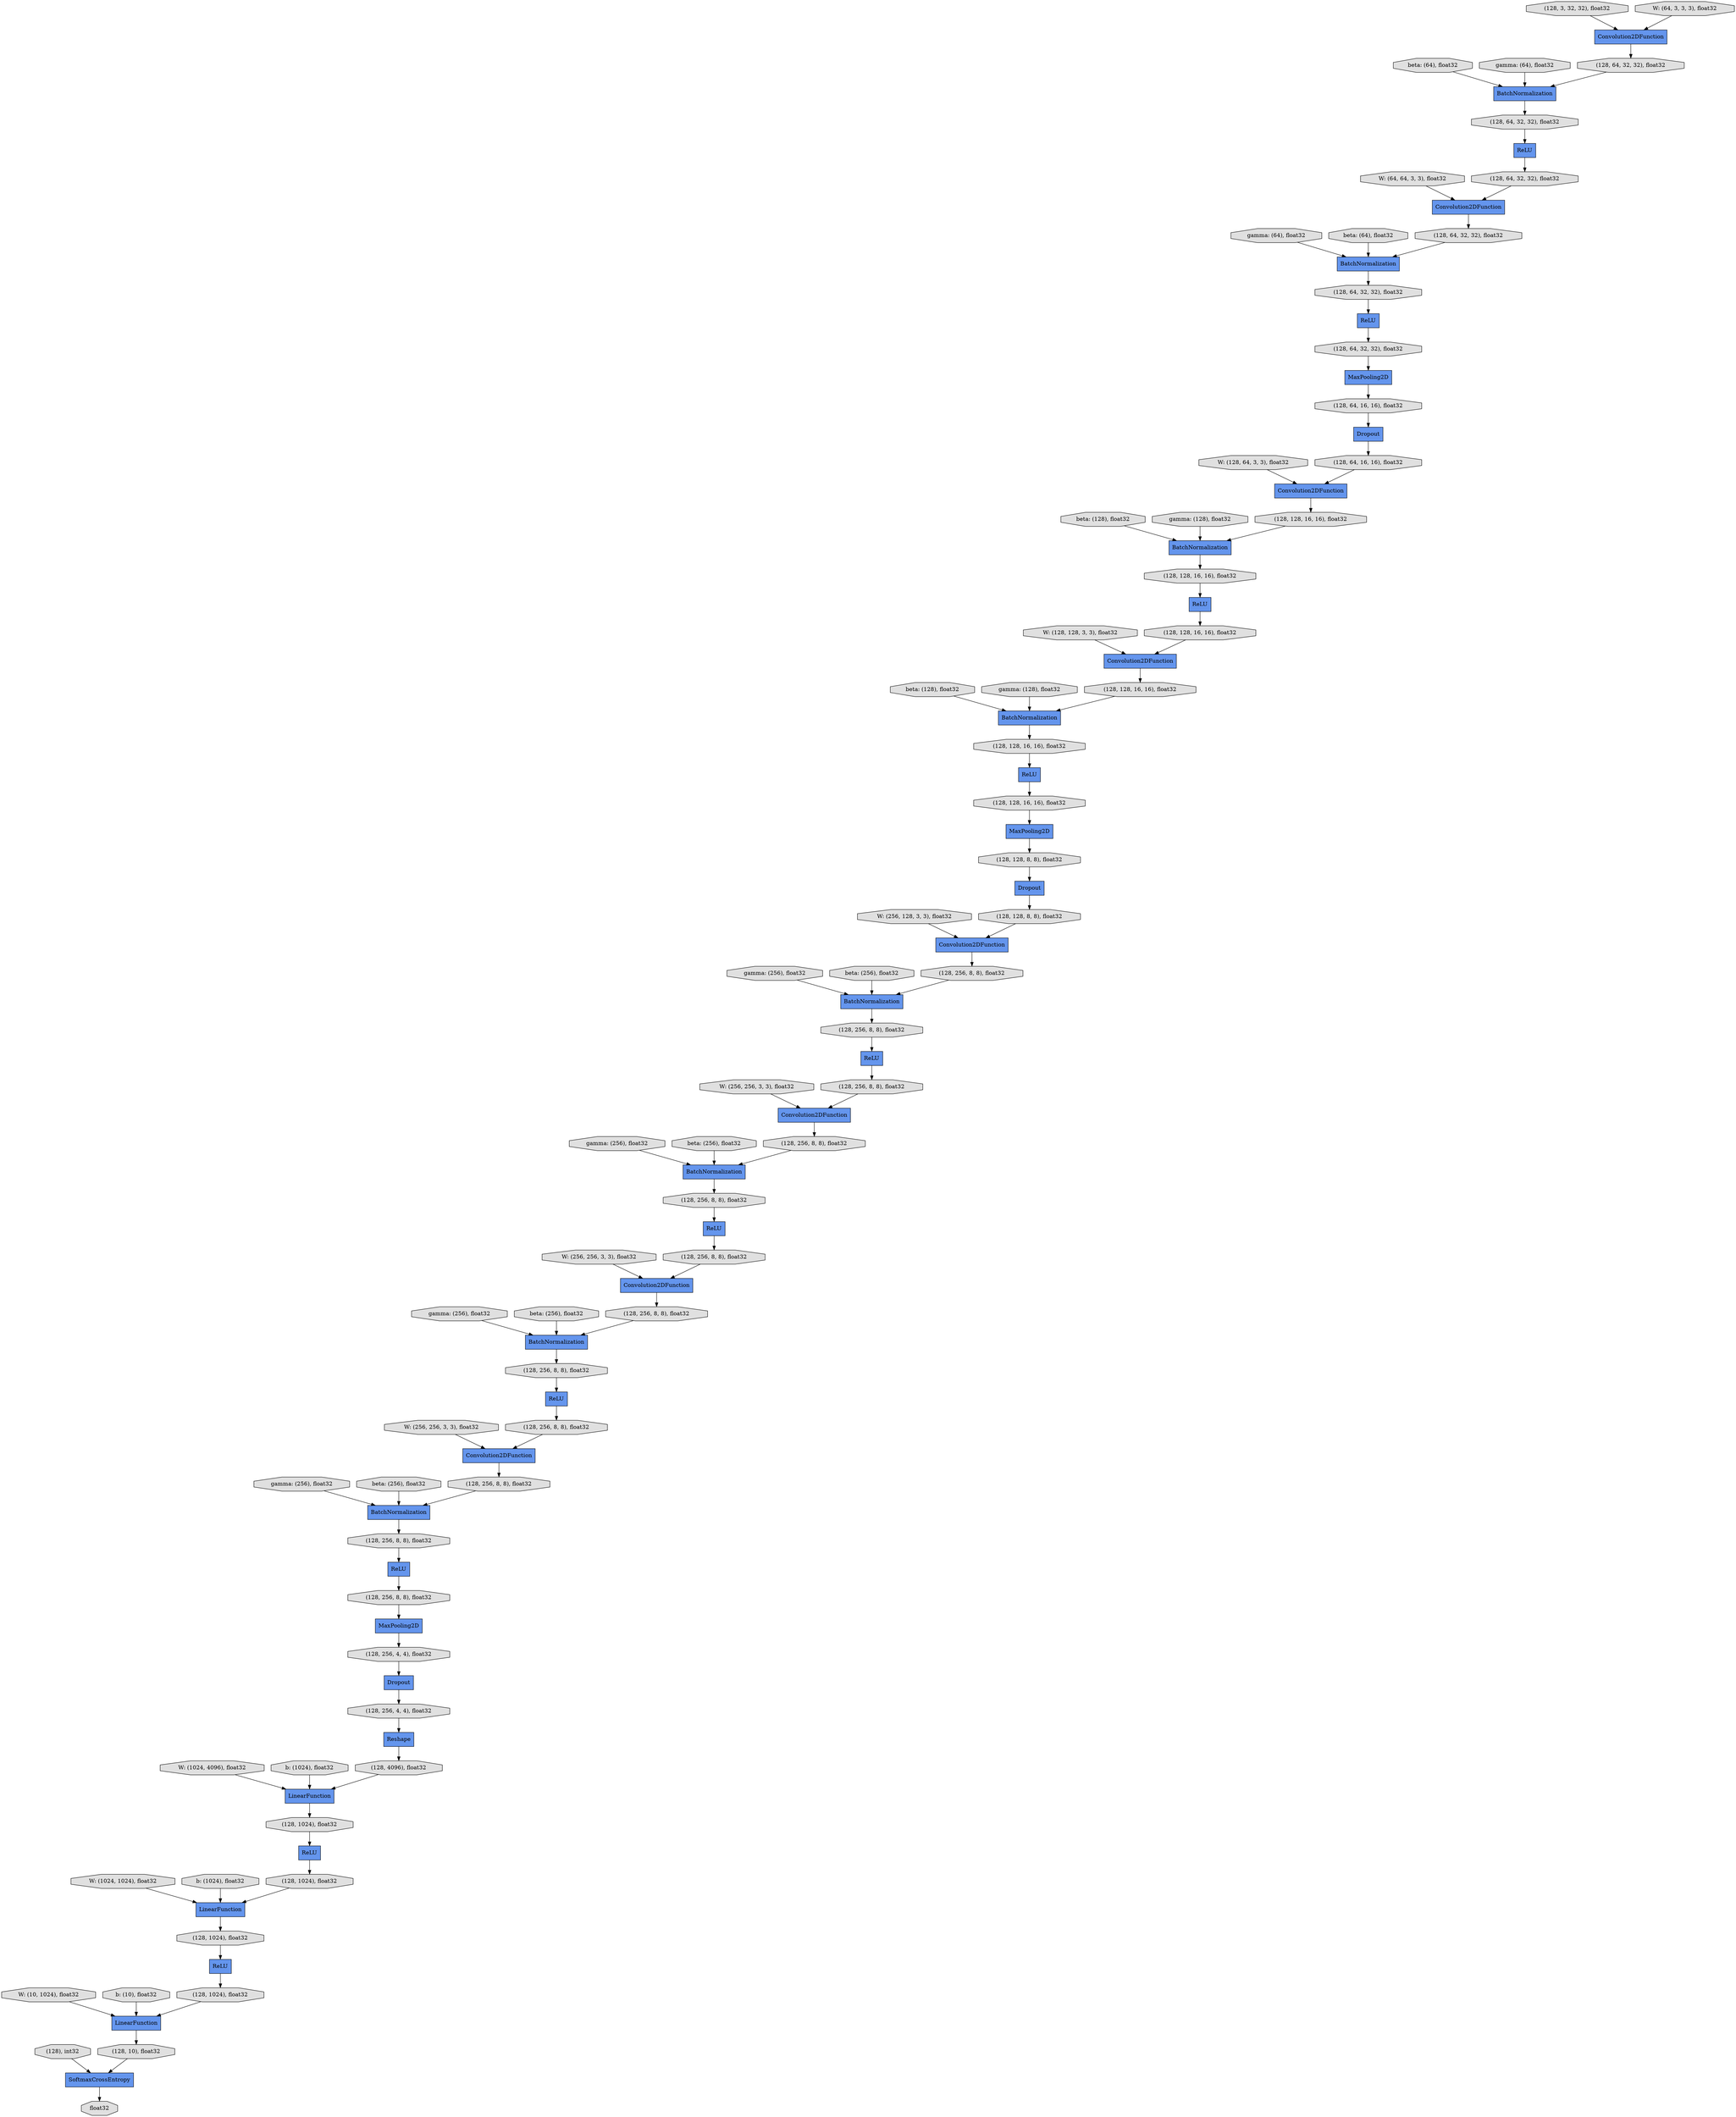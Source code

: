 digraph graphname{rankdir=TB;2760341414024 [label="(128, 64, 16, 16), float32",shape="octagon",fillcolor="#E0E0E0",style="filled"];2760171356424 [label="W: (128, 64, 3, 3), float32",shape="octagon",fillcolor="#E0E0E0",style="filled"];2760171356488 [label="beta: (64), float32",shape="octagon",fillcolor="#E0E0E0",style="filled"];2760341414280 [label="Convolution2DFunction",shape="record",fillcolor="#6495ED",style="filled"];2760171422216 [label="gamma: (256), float32",shape="octagon",fillcolor="#E0E0E0",style="filled"];2760171422536 [label="W: (256, 256, 3, 3), float32",shape="octagon",fillcolor="#E0E0E0",style="filled"];2760171422792 [label="gamma: (256), float32",shape="octagon",fillcolor="#E0E0E0",style="filled"];2760171422856 [label="W: (256, 256, 3, 3), float32",shape="octagon",fillcolor="#E0E0E0",style="filled"];2760171357832 [label="gamma: (64), float32",shape="octagon",fillcolor="#E0E0E0",style="filled"];2760341415880 [label="(128, 64, 16, 16), float32",shape="octagon",fillcolor="#E0E0E0",style="filled"];2760171358152 [label="beta: (64), float32",shape="octagon",fillcolor="#E0E0E0",style="filled"];2760341416072 [label="ReLU",shape="record",fillcolor="#6495ED",style="filled"];2760341416520 [label="(128, 128, 16, 16), float32",shape="octagon",fillcolor="#E0E0E0",style="filled"];2760341416584 [label="BatchNormalization",shape="record",fillcolor="#6495ED",style="filled"];2760171359048 [label="gamma: (64), float32",shape="octagon",fillcolor="#E0E0E0",style="filled"];2760341417096 [label="(128, 128, 16, 16), float32",shape="octagon",fillcolor="#E0E0E0",style="filled"];2760171446152 [label="gamma: (256), float32",shape="octagon",fillcolor="#E0E0E0",style="filled"];2760341417160 [label="Convolution2DFunction",shape="record",fillcolor="#6495ED",style="filled"];2760171425032 [label="beta: (256), float32",shape="octagon",fillcolor="#E0E0E0",style="filled"];2760341417352 [label="(128, 128, 16, 16), float32",shape="octagon",fillcolor="#E0E0E0",style="filled"];2760171359880 [label="W: (64, 64, 3, 3), float32",shape="octagon",fillcolor="#E0E0E0",style="filled"];2760341417672 [label="BatchNormalization",shape="record",fillcolor="#6495ED",style="filled"];2760171425672 [label="beta: (256), float32",shape="octagon",fillcolor="#E0E0E0",style="filled"];2760167264136 [label="Convolution2DFunction",shape="record",fillcolor="#6495ED",style="filled"];2760341417928 [label="ReLU",shape="record",fillcolor="#6495ED",style="filled"];2760341434440 [label="(128, 128, 16, 16), float32",shape="octagon",fillcolor="#E0E0E0",style="filled"];2760171671688 [label="W: (1024, 1024), float32",shape="octagon",fillcolor="#E0E0E0",style="filled"];2760341483784 [label="(128, 256, 4, 4), float32",shape="octagon",fillcolor="#E0E0E0",style="filled"];2760341467464 [label="(128, 256, 8, 8), float32",shape="octagon",fillcolor="#E0E0E0",style="filled"];2760341467528 [label="Convolution2DFunction",shape="record",fillcolor="#6495ED",style="filled"];2760341483976 [label="ReLU",shape="record",fillcolor="#6495ED",style="filled"];2760341434888 [label="MaxPooling2D",shape="record",fillcolor="#6495ED",style="filled"];2760341484104 [label="(128, 4096), float32",shape="octagon",fillcolor="#E0E0E0",style="filled"];2760341467720 [label="(128, 256, 8, 8), float32",shape="octagon",fillcolor="#E0E0E0",style="filled"];2760171442824 [label="gamma: (256), float32",shape="octagon",fillcolor="#E0E0E0",style="filled"];2760341435016 [label="(128, 128, 16, 16), float32",shape="octagon",fillcolor="#E0E0E0",style="filled"];2760171426440 [label="beta: (128), float32",shape="octagon",fillcolor="#E0E0E0",style="filled"];2760341435080 [label="Dropout",shape="record",fillcolor="#6495ED",style="filled"];2760341484296 [label="LinearFunction",shape="record",fillcolor="#6495ED",style="filled"];2760171426568 [label="W: (256, 128, 3, 3), float32",shape="octagon",fillcolor="#E0E0E0",style="filled"];2760341435272 [label="(128, 128, 16, 16), float32",shape="octagon",fillcolor="#E0E0E0",style="filled"];2760341345160 [label="ReLU",shape="record",fillcolor="#6495ED",style="filled"];2760341517320 [label="float32",shape="octagon",fillcolor="#E0E0E0",style="filled"];2760341345352 [label="(128, 3, 32, 32), float32",shape="octagon",fillcolor="#E0E0E0",style="filled"];2760341468296 [label="ReLU",shape="record",fillcolor="#6495ED",style="filled"];2760171426952 [label="beta: (128), float32",shape="octagon",fillcolor="#E0E0E0",style="filled"];2760341468360 [label="(128, 256, 8, 8), float32",shape="octagon",fillcolor="#E0E0E0",style="filled"];2760341435592 [label="(128, 128, 8, 8), float32",shape="octagon",fillcolor="#E0E0E0",style="filled"];2760341468424 [label="BatchNormalization",shape="record",fillcolor="#6495ED",style="filled"];2760341345544 [label="(128, 64, 32, 32), float32",shape="octagon",fillcolor="#E0E0E0",style="filled"];2760341484872 [label="LinearFunction",shape="record",fillcolor="#6495ED",style="filled"];2760171673032 [label="b: (1024), float32",shape="octagon",fillcolor="#E0E0E0",style="filled"];2760341435848 [label="Convolution2DFunction",shape="record",fillcolor="#6495ED",style="filled"];2760341345864 [label="Convolution2DFunction",shape="record",fillcolor="#6495ED",style="filled"];2760341485192 [label="(128, 1024), float32",shape="octagon",fillcolor="#E0E0E0",style="filled"];2760171673352 [label="W: (10, 1024), float32",shape="octagon",fillcolor="#E0E0E0",style="filled"];2760341485320 [label="(128, 1024), float32",shape="octagon",fillcolor="#E0E0E0",style="filled"];2760341468936 [label="(128, 256, 8, 8), float32",shape="octagon",fillcolor="#E0E0E0",style="filled"];2760171443976 [label="beta: (256), float32",shape="octagon",fillcolor="#E0E0E0",style="filled"];2760341469000 [label="Reshape",shape="record",fillcolor="#6495ED",style="filled"];2760341436168 [label="(128, 128, 8, 8), float32",shape="octagon",fillcolor="#E0E0E0",style="filled"];2760171444104 [label="W: (1024, 4096), float32",shape="octagon",fillcolor="#E0E0E0",style="filled"];2760171444168 [label="W: (256, 256, 3, 3), float32",shape="octagon",fillcolor="#E0E0E0",style="filled"];2760341469192 [label="(128, 256, 8, 8), float32",shape="octagon",fillcolor="#E0E0E0",style="filled"];2760341485640 [label="ReLU",shape="record",fillcolor="#6495ED",style="filled"];2760341436616 [label="ReLU",shape="record",fillcolor="#6495ED",style="filled"];2760341436680 [label="(128, 256, 8, 8), float32",shape="octagon",fillcolor="#E0E0E0",style="filled"];2760341436744 [label="BatchNormalization",shape="record",fillcolor="#6495ED",style="filled"];2760341346632 [label="(128, 64, 32, 32), float32",shape="octagon",fillcolor="#E0E0E0",style="filled"];2760341485960 [label="(128, 1024), float32",shape="octagon",fillcolor="#E0E0E0",style="filled"];2760341469640 [label="ReLU",shape="record",fillcolor="#6495ED",style="filled"];2760171444680 [label="beta: (256), float32",shape="octagon",fillcolor="#E0E0E0",style="filled"];2760341469704 [label="(128, 256, 8, 8), float32",shape="octagon",fillcolor="#E0E0E0",style="filled"];2760171428360 [label="gamma: (128), float32",shape="octagon",fillcolor="#E0E0E0",style="filled"];2760341469768 [label="BatchNormalization",shape="record",fillcolor="#6495ED",style="filled"];2760341486216 [label="(128, 1024), float32",shape="octagon",fillcolor="#E0E0E0",style="filled"];2760341346952 [label="(128, 64, 32, 32), float32",shape="octagon",fillcolor="#E0E0E0",style="filled"];2760171674440 [label="b: (10), float32",shape="octagon",fillcolor="#E0E0E0",style="filled"];2760341437256 [label="(128, 256, 8, 8), float32",shape="octagon",fillcolor="#E0E0E0",style="filled"];2760171428680 [label="gamma: (128), float32",shape="octagon",fillcolor="#E0E0E0",style="filled"];2760341437320 [label="Convolution2DFunction",shape="record",fillcolor="#6495ED",style="filled"];2760341347208 [label="ReLU",shape="record",fillcolor="#6495ED",style="filled"];2760341470152 [label="MaxPooling2D",shape="record",fillcolor="#6495ED",style="filled"];2760341347336 [label="(128, 64, 32, 32), float32",shape="octagon",fillcolor="#E0E0E0",style="filled"];2760341470280 [label="(128, 256, 8, 8), float32",shape="octagon",fillcolor="#E0E0E0",style="filled"];2760341437512 [label="(128, 256, 8, 8), float32",shape="octagon",fillcolor="#E0E0E0",style="filled"];2760341347400 [label="BatchNormalization",shape="record",fillcolor="#6495ED",style="filled"];2760341470344 [label="Dropout",shape="record",fillcolor="#6495ED",style="filled"];2760341486792 [label="(128, 10), float32",shape="octagon",fillcolor="#E0E0E0",style="filled"];2760341486856 [label="(128), int32",shape="octagon",fillcolor="#E0E0E0",style="filled"];2760341331208 [label="Convolution2DFunction",shape="record",fillcolor="#6495ED",style="filled"];2760341331272 [label="SoftmaxCrossEntropy",shape="record",fillcolor="#6495ED",style="filled"];2760171445576 [label="b: (1024), float32",shape="octagon",fillcolor="#E0E0E0",style="filled"];2760341470536 [label="(128, 256, 8, 8), float32",shape="octagon",fillcolor="#E0E0E0",style="filled"];2760341347784 [label="MaxPooling2D",shape="record",fillcolor="#6495ED",style="filled"];2760341347912 [label="(128, 64, 32, 32), float32",shape="octagon",fillcolor="#E0E0E0",style="filled"];2760341470856 [label="(128, 256, 4, 4), float32",shape="octagon",fillcolor="#E0E0E0",style="filled"];2760341438088 [label="ReLU",shape="record",fillcolor="#6495ED",style="filled"];2760171429512 [label="W: (128, 128, 3, 3), float32",shape="octagon",fillcolor="#E0E0E0",style="filled"];2760341347976 [label="Dropout",shape="record",fillcolor="#6495ED",style="filled"];2760341438152 [label="(128, 256, 8, 8), float32",shape="octagon",fillcolor="#E0E0E0",style="filled"];2760341331592 [label="BatchNormalization",shape="record",fillcolor="#6495ED",style="filled"];2760158461576 [label="W: (64, 3, 3, 3), float32",shape="octagon",fillcolor="#E0E0E0",style="filled"];2760341438216 [label="BatchNormalization",shape="record",fillcolor="#6495ED",style="filled"];2760341348168 [label="(128, 64, 32, 32), float32",shape="octagon",fillcolor="#E0E0E0",style="filled"];2760341471112 [label="LinearFunction",shape="record",fillcolor="#6495ED",style="filled"];2760171429512 -> 2760341414280;2760341468936 -> 2760341468296;2760171446152 -> 2760341469768;2760341331592 -> 2760341346632;2760341417352 -> 2760341414280;2760171428680 -> 2760341416584;2760341347976 -> 2760341415880;2760341484872 -> 2760341486792;2760171359880 -> 2760167264136;2760341469192 -> 2760341467528;2760341345864 -> 2760341416520;2760341417096 -> 2760341416072;2760167264136 -> 2760341347336;2760171444168 -> 2760341467528;2760171426568 -> 2760341417160;2760341437256 -> 2760341436616;2760341436680 -> 2760341436744;2760171426952 -> 2760341416584;2760341437320 -> 2760341468360;2760341485320 -> 2760341471112;2760341435272 -> 2760341434888;2760341417928 -> 2760341435272;2760341485640 -> 2760341486216;2760171444104 -> 2760341484296;2760341467720 -> 2760341437320;2760341467464 -> 2760341438088;2760341467528 -> 2760341469704;2760341435848 -> 2760341438152;2760171422856 -> 2760341437320;2760341346632 -> 2760341345160;2760341470152 -> 2760341470856;2760341485192 -> 2760341483976;2760341348168 -> 2760341347784;2760341483784 -> 2760341469000;2760171422792 -> 2760341436744;2760341486792 -> 2760341331272;2760341436744 -> 2760341437256;2760341471112 -> 2760341485960;2760341436616 -> 2760341437512;2760171673032 -> 2760341471112;2760341438088 -> 2760341467720;2760341417672 -> 2760341435016;2760341415880 -> 2760341345864;2760341345160 -> 2760341346952;2760341416520 -> 2760341416584;2760341468296 -> 2760341469192;2760341470536 -> 2760341470152;2760341417160 -> 2760341436680;2760171359048 -> 2760341331592;2760158461576 -> 2760341331208;2760171444680 -> 2760341469768;2760341484296 -> 2760341485192;2760341486856 -> 2760341331272;2760341470344 -> 2760341483784;2760171671688 -> 2760341471112;2760341470280 -> 2760341469640;2760341331208 -> 2760341345544;2760341469768 -> 2760341470280;2760341486216 -> 2760341484872;2760341485960 -> 2760341485640;2760341484104 -> 2760341484296;2760341414280 -> 2760341434440;2760171422216 -> 2760341438216;2760341468360 -> 2760341468424;2760171442824 -> 2760341468424;2760171443976 -> 2760341468424;2760171426440 -> 2760341417672;2760341434440 -> 2760341417672;2760341347912 -> 2760341347208;2760171425672 -> 2760341436744;2760341345544 -> 2760341331592;2760171428360 -> 2760341417672;2760341345352 -> 2760341331208;2760341435016 -> 2760341417928;2760341347208 -> 2760341348168;2760341346952 -> 2760167264136;2760341483976 -> 2760341485320;2760171356424 -> 2760341345864;2760171674440 -> 2760341484872;2760171356488 -> 2760341331592;2760341347400 -> 2760341347912;2760341470856 -> 2760341470344;2760341469640 -> 2760341470536;2760171673352 -> 2760341484872;2760341438152 -> 2760341438216;2760171357832 -> 2760341347400;2760171358152 -> 2760341347400;2760341331272 -> 2760341517320;2760341434888 -> 2760341435592;2760341347336 -> 2760341347400;2760341437512 -> 2760341435848;2760341347784 -> 2760341414024;2760171422536 -> 2760341435848;2760341416584 -> 2760341417096;2760341414024 -> 2760341347976;2760341438216 -> 2760341467464;2760341435080 -> 2760341436168;2760171445576 -> 2760341484296;2760341468424 -> 2760341468936;2760171425032 -> 2760341438216;2760341416072 -> 2760341417352;2760341435592 -> 2760341435080;2760341469704 -> 2760341469768;2760341469000 -> 2760341484104;2760341436168 -> 2760341417160;}